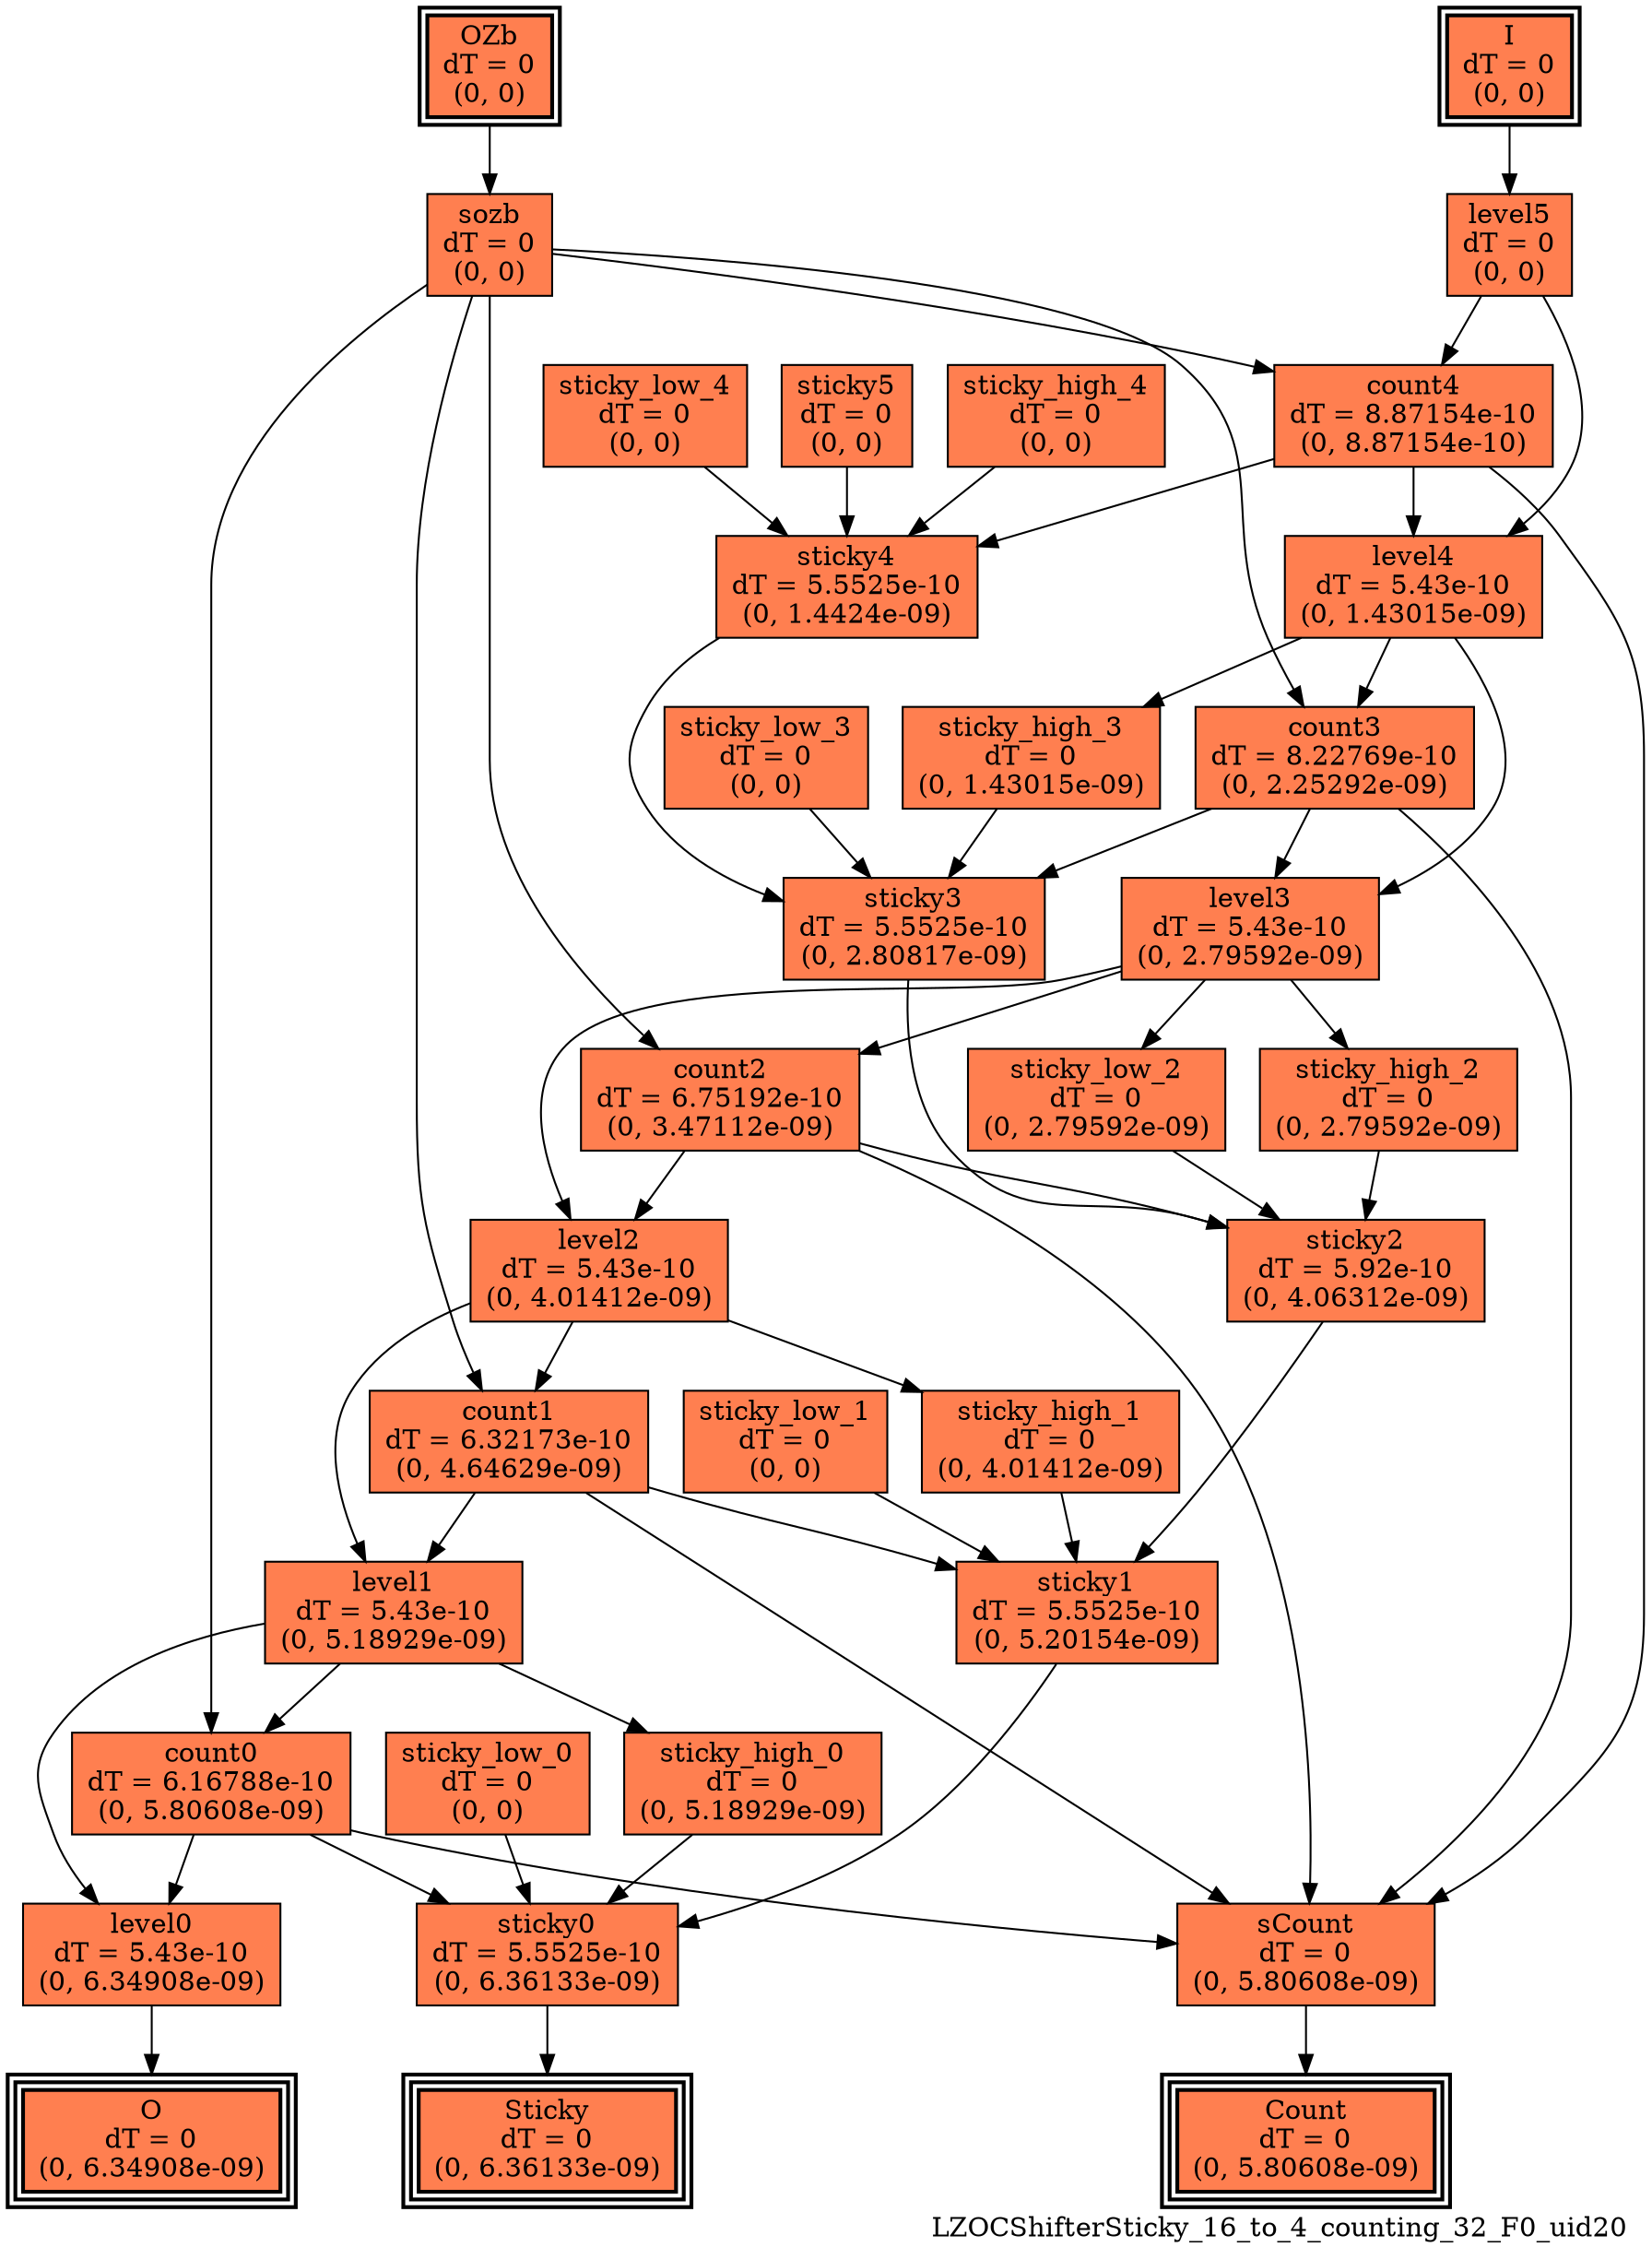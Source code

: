 digraph LZOCShifterSticky_16_to_4_counting_32_F0_uid20
{
	//graph drawing options
	label=LZOCShifterSticky_16_to_4_counting_32_F0_uid20;
	labelloc=bottom;
	labeljust=right;
	ratio=auto;
	nodesep=0.25;
	ranksep=0.5;

	//input/output signals of operator LZOCShifterSticky_16_to_4_counting_32_F0_uid20
	I__LZOCShifterSticky_16_to_4_counting_32_F0_uid20 [ label="I\ndT = 0\n(0, 0)", shape=box, color=black, style="bold, filled", fillcolor=coral, peripheries=2 ];
	OZb__LZOCShifterSticky_16_to_4_counting_32_F0_uid20 [ label="OZb\ndT = 0\n(0, 0)", shape=box, color=black, style="bold, filled", fillcolor=coral, peripheries=2 ];
	Count__LZOCShifterSticky_16_to_4_counting_32_F0_uid20 [ label="Count\ndT = 0\n(0, 5.80608e-09)", shape=box, color=black, style="bold, filled", fillcolor=coral, peripheries=3 ];
	O__LZOCShifterSticky_16_to_4_counting_32_F0_uid20 [ label="O\ndT = 0\n(0, 6.34908e-09)", shape=box, color=black, style="bold, filled", fillcolor=coral, peripheries=3 ];
	Sticky__LZOCShifterSticky_16_to_4_counting_32_F0_uid20 [ label="Sticky\ndT = 0\n(0, 6.36133e-09)", shape=box, color=black, style="bold, filled", fillcolor=coral, peripheries=3 ];
	{rank=same I__LZOCShifterSticky_16_to_4_counting_32_F0_uid20, OZb__LZOCShifterSticky_16_to_4_counting_32_F0_uid20};
	{rank=same Count__LZOCShifterSticky_16_to_4_counting_32_F0_uid20, O__LZOCShifterSticky_16_to_4_counting_32_F0_uid20, Sticky__LZOCShifterSticky_16_to_4_counting_32_F0_uid20};
	//internal signals of operator LZOCShifterSticky_16_to_4_counting_32_F0_uid20
	level5__LZOCShifterSticky_16_to_4_counting_32_F0_uid20 [ label="level5\ndT = 0\n(0, 0)", shape=box, color=black, style=filled, fillcolor=coral, peripheries=1 ];
	sozb__LZOCShifterSticky_16_to_4_counting_32_F0_uid20 [ label="sozb\ndT = 0\n(0, 0)", shape=box, color=black, style=filled, fillcolor=coral, peripheries=1 ];
	sticky5__LZOCShifterSticky_16_to_4_counting_32_F0_uid20 [ label="sticky5\ndT = 0\n(0, 0)", shape=box, color=black, style=filled, fillcolor=coral, peripheries=1 ];
	count4__LZOCShifterSticky_16_to_4_counting_32_F0_uid20 [ label="count4\ndT = 8.87154e-10\n(0, 8.87154e-10)", shape=box, color=black, style=filled, fillcolor=coral, peripheries=1 ];
	level4__LZOCShifterSticky_16_to_4_counting_32_F0_uid20 [ label="level4\ndT = 5.43e-10\n(0, 1.43015e-09)", shape=box, color=black, style=filled, fillcolor=coral, peripheries=1 ];
	sticky_high_4__LZOCShifterSticky_16_to_4_counting_32_F0_uid20 [ label="sticky_high_4\ndT = 0\n(0, 0)", shape=box, color=black, style=filled, fillcolor=coral, peripheries=1 ];
	sticky_low_4__LZOCShifterSticky_16_to_4_counting_32_F0_uid20 [ label="sticky_low_4\ndT = 0\n(0, 0)", shape=box, color=black, style=filled, fillcolor=coral, peripheries=1 ];
	sticky4__LZOCShifterSticky_16_to_4_counting_32_F0_uid20 [ label="sticky4\ndT = 5.5525e-10\n(0, 1.4424e-09)", shape=box, color=black, style=filled, fillcolor=coral, peripheries=1 ];
	count3__LZOCShifterSticky_16_to_4_counting_32_F0_uid20 [ label="count3\ndT = 8.22769e-10\n(0, 2.25292e-09)", shape=box, color=black, style=filled, fillcolor=coral, peripheries=1 ];
	level3__LZOCShifterSticky_16_to_4_counting_32_F0_uid20 [ label="level3\ndT = 5.43e-10\n(0, 2.79592e-09)", shape=box, color=black, style=filled, fillcolor=coral, peripheries=1 ];
	sticky_high_3__LZOCShifterSticky_16_to_4_counting_32_F0_uid20 [ label="sticky_high_3\ndT = 0\n(0, 1.43015e-09)", shape=box, color=black, style=filled, fillcolor=coral, peripheries=1 ];
	sticky_low_3__LZOCShifterSticky_16_to_4_counting_32_F0_uid20 [ label="sticky_low_3\ndT = 0\n(0, 0)", shape=box, color=black, style=filled, fillcolor=coral, peripheries=1 ];
	sticky3__LZOCShifterSticky_16_to_4_counting_32_F0_uid20 [ label="sticky3\ndT = 5.5525e-10\n(0, 2.80817e-09)", shape=box, color=black, style=filled, fillcolor=coral, peripheries=1 ];
	count2__LZOCShifterSticky_16_to_4_counting_32_F0_uid20 [ label="count2\ndT = 6.75192e-10\n(0, 3.47112e-09)", shape=box, color=black, style=filled, fillcolor=coral, peripheries=1 ];
	level2__LZOCShifterSticky_16_to_4_counting_32_F0_uid20 [ label="level2\ndT = 5.43e-10\n(0, 4.01412e-09)", shape=box, color=black, style=filled, fillcolor=coral, peripheries=1 ];
	sticky_high_2__LZOCShifterSticky_16_to_4_counting_32_F0_uid20 [ label="sticky_high_2\ndT = 0\n(0, 2.79592e-09)", shape=box, color=black, style=filled, fillcolor=coral, peripheries=1 ];
	sticky_low_2__LZOCShifterSticky_16_to_4_counting_32_F0_uid20 [ label="sticky_low_2\ndT = 0\n(0, 2.79592e-09)", shape=box, color=black, style=filled, fillcolor=coral, peripheries=1 ];
	sticky2__LZOCShifterSticky_16_to_4_counting_32_F0_uid20 [ label="sticky2\ndT = 5.92e-10\n(0, 4.06312e-09)", shape=box, color=black, style=filled, fillcolor=coral, peripheries=1 ];
	count1__LZOCShifterSticky_16_to_4_counting_32_F0_uid20 [ label="count1\ndT = 6.32173e-10\n(0, 4.64629e-09)", shape=box, color=black, style=filled, fillcolor=coral, peripheries=1 ];
	level1__LZOCShifterSticky_16_to_4_counting_32_F0_uid20 [ label="level1\ndT = 5.43e-10\n(0, 5.18929e-09)", shape=box, color=black, style=filled, fillcolor=coral, peripheries=1 ];
	sticky_high_1__LZOCShifterSticky_16_to_4_counting_32_F0_uid20 [ label="sticky_high_1\ndT = 0\n(0, 4.01412e-09)", shape=box, color=black, style=filled, fillcolor=coral, peripheries=1 ];
	sticky_low_1__LZOCShifterSticky_16_to_4_counting_32_F0_uid20 [ label="sticky_low_1\ndT = 0\n(0, 0)", shape=box, color=black, style=filled, fillcolor=coral, peripheries=1 ];
	sticky1__LZOCShifterSticky_16_to_4_counting_32_F0_uid20 [ label="sticky1\ndT = 5.5525e-10\n(0, 5.20154e-09)", shape=box, color=black, style=filled, fillcolor=coral, peripheries=1 ];
	count0__LZOCShifterSticky_16_to_4_counting_32_F0_uid20 [ label="count0\ndT = 6.16788e-10\n(0, 5.80608e-09)", shape=box, color=black, style=filled, fillcolor=coral, peripheries=1 ];
	level0__LZOCShifterSticky_16_to_4_counting_32_F0_uid20 [ label="level0\ndT = 5.43e-10\n(0, 6.34908e-09)", shape=box, color=black, style=filled, fillcolor=coral, peripheries=1 ];
	sticky_high_0__LZOCShifterSticky_16_to_4_counting_32_F0_uid20 [ label="sticky_high_0\ndT = 0\n(0, 5.18929e-09)", shape=box, color=black, style=filled, fillcolor=coral, peripheries=1 ];
	sticky_low_0__LZOCShifterSticky_16_to_4_counting_32_F0_uid20 [ label="sticky_low_0\ndT = 0\n(0, 0)", shape=box, color=black, style=filled, fillcolor=coral, peripheries=1 ];
	sticky0__LZOCShifterSticky_16_to_4_counting_32_F0_uid20 [ label="sticky0\ndT = 5.5525e-10\n(0, 6.36133e-09)", shape=box, color=black, style=filled, fillcolor=coral, peripheries=1 ];
	sCount__LZOCShifterSticky_16_to_4_counting_32_F0_uid20 [ label="sCount\ndT = 0\n(0, 5.80608e-09)", shape=box, color=black, style=filled, fillcolor=coral, peripheries=1 ];

	//subcomponents of operator LZOCShifterSticky_16_to_4_counting_32_F0_uid20

	//input and internal signal connections of operator LZOCShifterSticky_16_to_4_counting_32_F0_uid20
	I__LZOCShifterSticky_16_to_4_counting_32_F0_uid20 -> level5__LZOCShifterSticky_16_to_4_counting_32_F0_uid20 [ arrowhead=normal, arrowsize=1.0, arrowtail=normal, color=black, dir=forward  ];
	OZb__LZOCShifterSticky_16_to_4_counting_32_F0_uid20 -> sozb__LZOCShifterSticky_16_to_4_counting_32_F0_uid20 [ arrowhead=normal, arrowsize=1.0, arrowtail=normal, color=black, dir=forward  ];
	level5__LZOCShifterSticky_16_to_4_counting_32_F0_uid20 -> count4__LZOCShifterSticky_16_to_4_counting_32_F0_uid20 [ arrowhead=normal, arrowsize=1.0, arrowtail=normal, color=black, dir=forward  ];
	level5__LZOCShifterSticky_16_to_4_counting_32_F0_uid20 -> level4__LZOCShifterSticky_16_to_4_counting_32_F0_uid20 [ arrowhead=normal, arrowsize=1.0, arrowtail=normal, color=black, dir=forward  ];
	sozb__LZOCShifterSticky_16_to_4_counting_32_F0_uid20 -> count4__LZOCShifterSticky_16_to_4_counting_32_F0_uid20 [ arrowhead=normal, arrowsize=1.0, arrowtail=normal, color=black, dir=forward  ];
	sozb__LZOCShifterSticky_16_to_4_counting_32_F0_uid20 -> count3__LZOCShifterSticky_16_to_4_counting_32_F0_uid20 [ arrowhead=normal, arrowsize=1.0, arrowtail=normal, color=black, dir=forward  ];
	sozb__LZOCShifterSticky_16_to_4_counting_32_F0_uid20 -> count2__LZOCShifterSticky_16_to_4_counting_32_F0_uid20 [ arrowhead=normal, arrowsize=1.0, arrowtail=normal, color=black, dir=forward  ];
	sozb__LZOCShifterSticky_16_to_4_counting_32_F0_uid20 -> count1__LZOCShifterSticky_16_to_4_counting_32_F0_uid20 [ arrowhead=normal, arrowsize=1.0, arrowtail=normal, color=black, dir=forward  ];
	sozb__LZOCShifterSticky_16_to_4_counting_32_F0_uid20 -> count0__LZOCShifterSticky_16_to_4_counting_32_F0_uid20 [ arrowhead=normal, arrowsize=1.0, arrowtail=normal, color=black, dir=forward  ];
	sticky5__LZOCShifterSticky_16_to_4_counting_32_F0_uid20 -> sticky4__LZOCShifterSticky_16_to_4_counting_32_F0_uid20 [ arrowhead=normal, arrowsize=1.0, arrowtail=normal, color=black, dir=forward  ];
	count4__LZOCShifterSticky_16_to_4_counting_32_F0_uid20 -> level4__LZOCShifterSticky_16_to_4_counting_32_F0_uid20 [ arrowhead=normal, arrowsize=1.0, arrowtail=normal, color=black, dir=forward  ];
	count4__LZOCShifterSticky_16_to_4_counting_32_F0_uid20 -> sticky4__LZOCShifterSticky_16_to_4_counting_32_F0_uid20 [ arrowhead=normal, arrowsize=1.0, arrowtail=normal, color=black, dir=forward  ];
	count4__LZOCShifterSticky_16_to_4_counting_32_F0_uid20 -> sCount__LZOCShifterSticky_16_to_4_counting_32_F0_uid20 [ arrowhead=normal, arrowsize=1.0, arrowtail=normal, color=black, dir=forward  ];
	level4__LZOCShifterSticky_16_to_4_counting_32_F0_uid20 -> count3__LZOCShifterSticky_16_to_4_counting_32_F0_uid20 [ arrowhead=normal, arrowsize=1.0, arrowtail=normal, color=black, dir=forward  ];
	level4__LZOCShifterSticky_16_to_4_counting_32_F0_uid20 -> level3__LZOCShifterSticky_16_to_4_counting_32_F0_uid20 [ arrowhead=normal, arrowsize=1.0, arrowtail=normal, color=black, dir=forward  ];
	level4__LZOCShifterSticky_16_to_4_counting_32_F0_uid20 -> sticky_high_3__LZOCShifterSticky_16_to_4_counting_32_F0_uid20 [ arrowhead=normal, arrowsize=1.0, arrowtail=normal, color=black, dir=forward  ];
	sticky_high_4__LZOCShifterSticky_16_to_4_counting_32_F0_uid20 -> sticky4__LZOCShifterSticky_16_to_4_counting_32_F0_uid20 [ arrowhead=normal, arrowsize=1.0, arrowtail=normal, color=black, dir=forward  ];
	sticky_low_4__LZOCShifterSticky_16_to_4_counting_32_F0_uid20 -> sticky4__LZOCShifterSticky_16_to_4_counting_32_F0_uid20 [ arrowhead=normal, arrowsize=1.0, arrowtail=normal, color=black, dir=forward  ];
	sticky4__LZOCShifterSticky_16_to_4_counting_32_F0_uid20 -> sticky3__LZOCShifterSticky_16_to_4_counting_32_F0_uid20 [ arrowhead=normal, arrowsize=1.0, arrowtail=normal, color=black, dir=forward  ];
	count3__LZOCShifterSticky_16_to_4_counting_32_F0_uid20 -> level3__LZOCShifterSticky_16_to_4_counting_32_F0_uid20 [ arrowhead=normal, arrowsize=1.0, arrowtail=normal, color=black, dir=forward  ];
	count3__LZOCShifterSticky_16_to_4_counting_32_F0_uid20 -> sticky3__LZOCShifterSticky_16_to_4_counting_32_F0_uid20 [ arrowhead=normal, arrowsize=1.0, arrowtail=normal, color=black, dir=forward  ];
	count3__LZOCShifterSticky_16_to_4_counting_32_F0_uid20 -> sCount__LZOCShifterSticky_16_to_4_counting_32_F0_uid20 [ arrowhead=normal, arrowsize=1.0, arrowtail=normal, color=black, dir=forward  ];
	level3__LZOCShifterSticky_16_to_4_counting_32_F0_uid20 -> count2__LZOCShifterSticky_16_to_4_counting_32_F0_uid20 [ arrowhead=normal, arrowsize=1.0, arrowtail=normal, color=black, dir=forward  ];
	level3__LZOCShifterSticky_16_to_4_counting_32_F0_uid20 -> level2__LZOCShifterSticky_16_to_4_counting_32_F0_uid20 [ arrowhead=normal, arrowsize=1.0, arrowtail=normal, color=black, dir=forward  ];
	level3__LZOCShifterSticky_16_to_4_counting_32_F0_uid20 -> sticky_high_2__LZOCShifterSticky_16_to_4_counting_32_F0_uid20 [ arrowhead=normal, arrowsize=1.0, arrowtail=normal, color=black, dir=forward  ];
	level3__LZOCShifterSticky_16_to_4_counting_32_F0_uid20 -> sticky_low_2__LZOCShifterSticky_16_to_4_counting_32_F0_uid20 [ arrowhead=normal, arrowsize=1.0, arrowtail=normal, color=black, dir=forward  ];
	sticky_high_3__LZOCShifterSticky_16_to_4_counting_32_F0_uid20 -> sticky3__LZOCShifterSticky_16_to_4_counting_32_F0_uid20 [ arrowhead=normal, arrowsize=1.0, arrowtail=normal, color=black, dir=forward  ];
	sticky_low_3__LZOCShifterSticky_16_to_4_counting_32_F0_uid20 -> sticky3__LZOCShifterSticky_16_to_4_counting_32_F0_uid20 [ arrowhead=normal, arrowsize=1.0, arrowtail=normal, color=black, dir=forward  ];
	sticky3__LZOCShifterSticky_16_to_4_counting_32_F0_uid20 -> sticky2__LZOCShifterSticky_16_to_4_counting_32_F0_uid20 [ arrowhead=normal, arrowsize=1.0, arrowtail=normal, color=black, dir=forward  ];
	count2__LZOCShifterSticky_16_to_4_counting_32_F0_uid20 -> level2__LZOCShifterSticky_16_to_4_counting_32_F0_uid20 [ arrowhead=normal, arrowsize=1.0, arrowtail=normal, color=black, dir=forward  ];
	count2__LZOCShifterSticky_16_to_4_counting_32_F0_uid20 -> sticky2__LZOCShifterSticky_16_to_4_counting_32_F0_uid20 [ arrowhead=normal, arrowsize=1.0, arrowtail=normal, color=black, dir=forward  ];
	count2__LZOCShifterSticky_16_to_4_counting_32_F0_uid20 -> sCount__LZOCShifterSticky_16_to_4_counting_32_F0_uid20 [ arrowhead=normal, arrowsize=1.0, arrowtail=normal, color=black, dir=forward  ];
	level2__LZOCShifterSticky_16_to_4_counting_32_F0_uid20 -> count1__LZOCShifterSticky_16_to_4_counting_32_F0_uid20 [ arrowhead=normal, arrowsize=1.0, arrowtail=normal, color=black, dir=forward  ];
	level2__LZOCShifterSticky_16_to_4_counting_32_F0_uid20 -> level1__LZOCShifterSticky_16_to_4_counting_32_F0_uid20 [ arrowhead=normal, arrowsize=1.0, arrowtail=normal, color=black, dir=forward  ];
	level2__LZOCShifterSticky_16_to_4_counting_32_F0_uid20 -> sticky_high_1__LZOCShifterSticky_16_to_4_counting_32_F0_uid20 [ arrowhead=normal, arrowsize=1.0, arrowtail=normal, color=black, dir=forward  ];
	sticky_high_2__LZOCShifterSticky_16_to_4_counting_32_F0_uid20 -> sticky2__LZOCShifterSticky_16_to_4_counting_32_F0_uid20 [ arrowhead=normal, arrowsize=1.0, arrowtail=normal, color=black, dir=forward  ];
	sticky_low_2__LZOCShifterSticky_16_to_4_counting_32_F0_uid20 -> sticky2__LZOCShifterSticky_16_to_4_counting_32_F0_uid20 [ arrowhead=normal, arrowsize=1.0, arrowtail=normal, color=black, dir=forward  ];
	sticky2__LZOCShifterSticky_16_to_4_counting_32_F0_uid20 -> sticky1__LZOCShifterSticky_16_to_4_counting_32_F0_uid20 [ arrowhead=normal, arrowsize=1.0, arrowtail=normal, color=black, dir=forward  ];
	count1__LZOCShifterSticky_16_to_4_counting_32_F0_uid20 -> level1__LZOCShifterSticky_16_to_4_counting_32_F0_uid20 [ arrowhead=normal, arrowsize=1.0, arrowtail=normal, color=black, dir=forward  ];
	count1__LZOCShifterSticky_16_to_4_counting_32_F0_uid20 -> sticky1__LZOCShifterSticky_16_to_4_counting_32_F0_uid20 [ arrowhead=normal, arrowsize=1.0, arrowtail=normal, color=black, dir=forward  ];
	count1__LZOCShifterSticky_16_to_4_counting_32_F0_uid20 -> sCount__LZOCShifterSticky_16_to_4_counting_32_F0_uid20 [ arrowhead=normal, arrowsize=1.0, arrowtail=normal, color=black, dir=forward  ];
	level1__LZOCShifterSticky_16_to_4_counting_32_F0_uid20 -> count0__LZOCShifterSticky_16_to_4_counting_32_F0_uid20 [ arrowhead=normal, arrowsize=1.0, arrowtail=normal, color=black, dir=forward  ];
	level1__LZOCShifterSticky_16_to_4_counting_32_F0_uid20 -> level0__LZOCShifterSticky_16_to_4_counting_32_F0_uid20 [ arrowhead=normal, arrowsize=1.0, arrowtail=normal, color=black, dir=forward  ];
	level1__LZOCShifterSticky_16_to_4_counting_32_F0_uid20 -> sticky_high_0__LZOCShifterSticky_16_to_4_counting_32_F0_uid20 [ arrowhead=normal, arrowsize=1.0, arrowtail=normal, color=black, dir=forward  ];
	sticky_high_1__LZOCShifterSticky_16_to_4_counting_32_F0_uid20 -> sticky1__LZOCShifterSticky_16_to_4_counting_32_F0_uid20 [ arrowhead=normal, arrowsize=1.0, arrowtail=normal, color=black, dir=forward  ];
	sticky_low_1__LZOCShifterSticky_16_to_4_counting_32_F0_uid20 -> sticky1__LZOCShifterSticky_16_to_4_counting_32_F0_uid20 [ arrowhead=normal, arrowsize=1.0, arrowtail=normal, color=black, dir=forward  ];
	sticky1__LZOCShifterSticky_16_to_4_counting_32_F0_uid20 -> sticky0__LZOCShifterSticky_16_to_4_counting_32_F0_uid20 [ arrowhead=normal, arrowsize=1.0, arrowtail=normal, color=black, dir=forward  ];
	count0__LZOCShifterSticky_16_to_4_counting_32_F0_uid20 -> level0__LZOCShifterSticky_16_to_4_counting_32_F0_uid20 [ arrowhead=normal, arrowsize=1.0, arrowtail=normal, color=black, dir=forward  ];
	count0__LZOCShifterSticky_16_to_4_counting_32_F0_uid20 -> sticky0__LZOCShifterSticky_16_to_4_counting_32_F0_uid20 [ arrowhead=normal, arrowsize=1.0, arrowtail=normal, color=black, dir=forward  ];
	count0__LZOCShifterSticky_16_to_4_counting_32_F0_uid20 -> sCount__LZOCShifterSticky_16_to_4_counting_32_F0_uid20 [ arrowhead=normal, arrowsize=1.0, arrowtail=normal, color=black, dir=forward  ];
	level0__LZOCShifterSticky_16_to_4_counting_32_F0_uid20 -> O__LZOCShifterSticky_16_to_4_counting_32_F0_uid20 [ arrowhead=normal, arrowsize=1.0, arrowtail=normal, color=black, dir=forward  ];
	sticky_high_0__LZOCShifterSticky_16_to_4_counting_32_F0_uid20 -> sticky0__LZOCShifterSticky_16_to_4_counting_32_F0_uid20 [ arrowhead=normal, arrowsize=1.0, arrowtail=normal, color=black, dir=forward  ];
	sticky_low_0__LZOCShifterSticky_16_to_4_counting_32_F0_uid20 -> sticky0__LZOCShifterSticky_16_to_4_counting_32_F0_uid20 [ arrowhead=normal, arrowsize=1.0, arrowtail=normal, color=black, dir=forward  ];
	sticky0__LZOCShifterSticky_16_to_4_counting_32_F0_uid20 -> Sticky__LZOCShifterSticky_16_to_4_counting_32_F0_uid20 [ arrowhead=normal, arrowsize=1.0, arrowtail=normal, color=black, dir=forward  ];
	sCount__LZOCShifterSticky_16_to_4_counting_32_F0_uid20 -> Count__LZOCShifterSticky_16_to_4_counting_32_F0_uid20 [ arrowhead=normal, arrowsize=1.0, arrowtail=normal, color=black, dir=forward  ];
}

